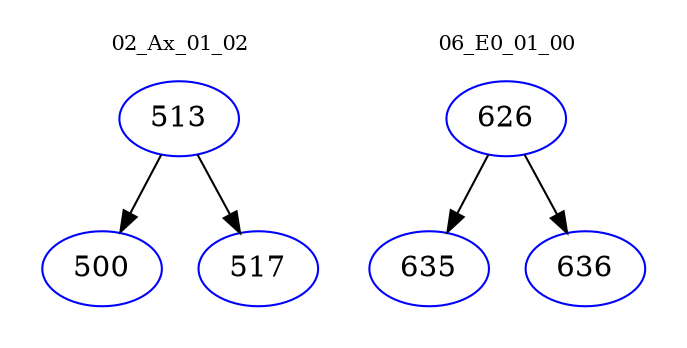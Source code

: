 digraph{
subgraph cluster_0 {
color = white
label = "02_Ax_01_02";
fontsize=10;
T0_513 [label="513", color="blue"]
T0_513 -> T0_500 [color="black"]
T0_500 [label="500", color="blue"]
T0_513 -> T0_517 [color="black"]
T0_517 [label="517", color="blue"]
}
subgraph cluster_1 {
color = white
label = "06_E0_01_00";
fontsize=10;
T1_626 [label="626", color="blue"]
T1_626 -> T1_635 [color="black"]
T1_635 [label="635", color="blue"]
T1_626 -> T1_636 [color="black"]
T1_636 [label="636", color="blue"]
}
}
